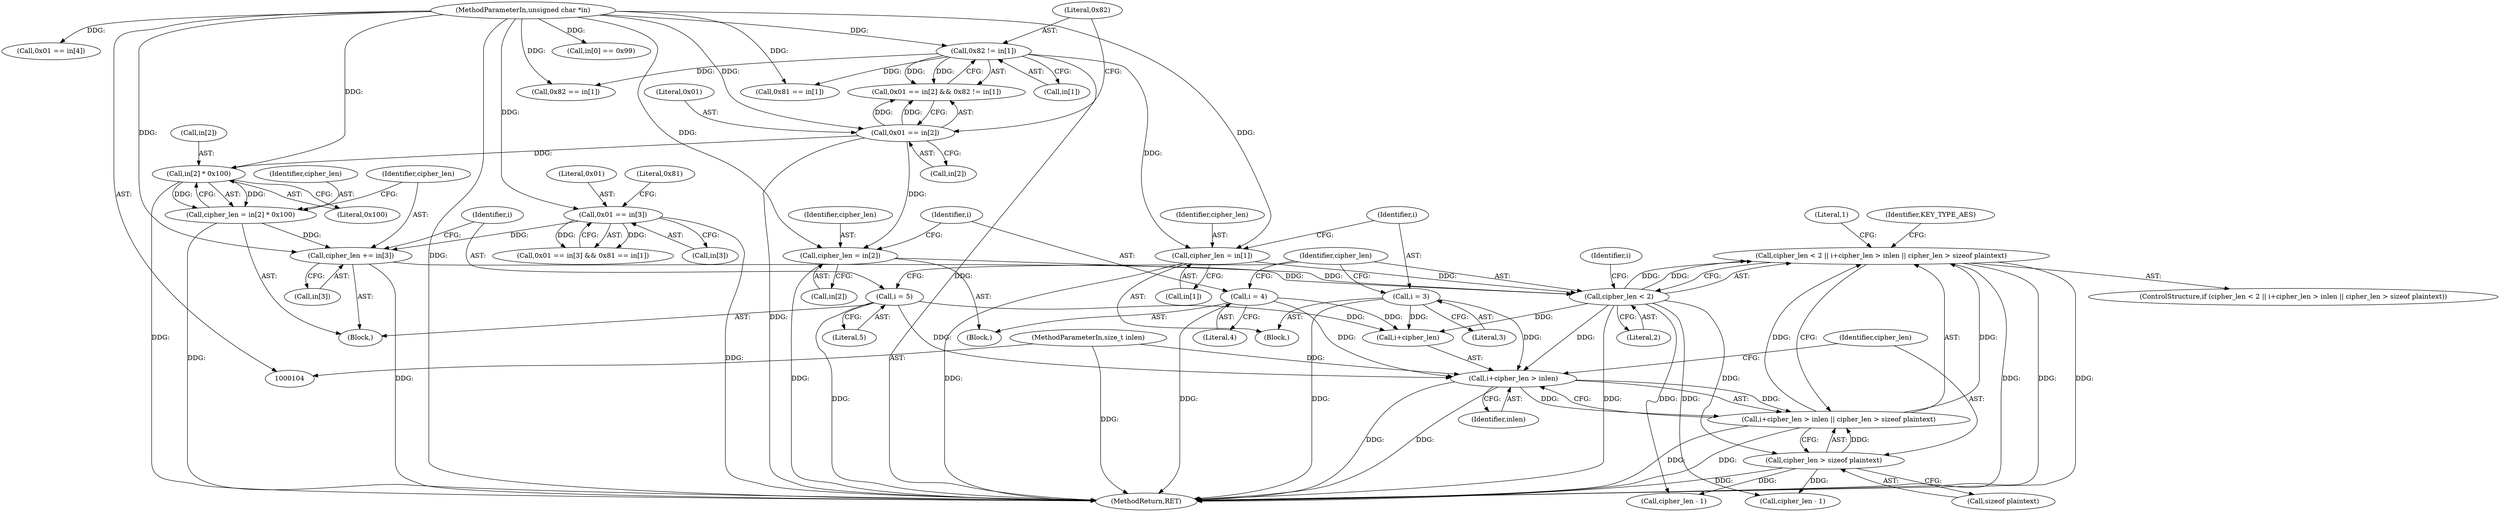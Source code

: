 digraph "0_OpenSC_360e95d45ac4123255a4c796db96337f332160ad#diff-d643a0fa169471dbf2912f4866dc49c5_0@API" {
"1000223" [label="(Call,cipher_len < 2 || i+cipher_len > inlen || cipher_len > sizeof plaintext)"];
"1000224" [label="(Call,cipher_len < 2)"];
"1000158" [label="(Call,cipher_len = in[1])"];
"1000152" [label="(Call,0x82 != in[1])"];
"1000106" [label="(MethodParameterIn,unsigned char *in)"];
"1000209" [label="(Call,cipher_len += in[3])"];
"1000169" [label="(Call,0x01 == in[3])"];
"1000202" [label="(Call,cipher_len = in[2] * 0x100)"];
"1000204" [label="(Call,in[2] * 0x100)"];
"1000147" [label="(Call,0x01 == in[2])"];
"1000180" [label="(Call,cipher_len = in[2])"];
"1000227" [label="(Call,i+cipher_len > inlen || cipher_len > sizeof plaintext)"];
"1000228" [label="(Call,i+cipher_len > inlen)"];
"1000214" [label="(Call,i = 5)"];
"1000163" [label="(Call,i = 3)"];
"1000185" [label="(Call,i = 4)"];
"1000107" [label="(MethodParameterIn,size_t inlen)"];
"1000233" [label="(Call,cipher_len > sizeof plaintext)"];
"1000160" [label="(Call,in[1])"];
"1000138" [label="(Call,in[0] == 0x99)"];
"1000223" [label="(Call,cipher_len < 2 || i+cipher_len > inlen || cipher_len > sizeof plaintext)"];
"1000204" [label="(Call,in[2] * 0x100)"];
"1000153" [label="(Literal,0x82)"];
"1000208" [label="(Literal,0x100)"];
"1000228" [label="(Call,i+cipher_len > inlen)"];
"1000185" [label="(Call,i = 4)"];
"1000157" [label="(Block,)"];
"1000230" [label="(Identifier,i)"];
"1000211" [label="(Call,in[3])"];
"1000187" [label="(Literal,4)"];
"1000179" [label="(Block,)"];
"1000233" [label="(Call,cipher_len > sizeof plaintext)"];
"1000225" [label="(Identifier,cipher_len)"];
"1000216" [label="(Literal,5)"];
"1000147" [label="(Call,0x01 == in[2])"];
"1000148" [label="(Literal,0x01)"];
"1000107" [label="(MethodParameterIn,size_t inlen)"];
"1000158" [label="(Call,cipher_len = in[1])"];
"1000239" [label="(Literal,1)"];
"1000319" [label="(MethodReturn,RET)"];
"1000232" [label="(Identifier,inlen)"];
"1000201" [label="(Block,)"];
"1000106" [label="(MethodParameterIn,unsigned char *in)"];
"1000234" [label="(Identifier,cipher_len)"];
"1000146" [label="(Call,0x01 == in[2] && 0x82 != in[1])"];
"1000180" [label="(Call,cipher_len = in[2])"];
"1000164" [label="(Identifier,i)"];
"1000168" [label="(Call,0x01 == in[3] && 0x81 == in[1])"];
"1000196" [label="(Call,0x82 == in[1])"];
"1000171" [label="(Call,in[3])"];
"1000202" [label="(Call,cipher_len = in[2] * 0x100)"];
"1000242" [label="(Identifier,KEY_TYPE_AES)"];
"1000271" [label="(Call,cipher_len - 1)"];
"1000169" [label="(Call,0x01 == in[3])"];
"1000175" [label="(Literal,0x81)"];
"1000215" [label="(Identifier,i)"];
"1000235" [label="(Call,sizeof plaintext)"];
"1000205" [label="(Call,in[2])"];
"1000209" [label="(Call,cipher_len += in[3])"];
"1000214" [label="(Call,i = 5)"];
"1000174" [label="(Call,0x81 == in[1])"];
"1000227" [label="(Call,i+cipher_len > inlen || cipher_len > sizeof plaintext)"];
"1000181" [label="(Identifier,cipher_len)"];
"1000210" [label="(Identifier,cipher_len)"];
"1000149" [label="(Call,in[2])"];
"1000159" [label="(Identifier,cipher_len)"];
"1000256" [label="(Call,cipher_len - 1)"];
"1000226" [label="(Literal,2)"];
"1000229" [label="(Call,i+cipher_len)"];
"1000163" [label="(Call,i = 3)"];
"1000224" [label="(Call,cipher_len < 2)"];
"1000154" [label="(Call,in[1])"];
"1000182" [label="(Call,in[2])"];
"1000203" [label="(Identifier,cipher_len)"];
"1000152" [label="(Call,0x82 != in[1])"];
"1000165" [label="(Literal,3)"];
"1000191" [label="(Call,0x01 == in[4])"];
"1000170" [label="(Literal,0x01)"];
"1000186" [label="(Identifier,i)"];
"1000222" [label="(ControlStructure,if (cipher_len < 2 || i+cipher_len > inlen || cipher_len > sizeof plaintext))"];
"1000223" -> "1000222"  [label="AST: "];
"1000223" -> "1000224"  [label="CFG: "];
"1000223" -> "1000227"  [label="CFG: "];
"1000224" -> "1000223"  [label="AST: "];
"1000227" -> "1000223"  [label="AST: "];
"1000239" -> "1000223"  [label="CFG: "];
"1000242" -> "1000223"  [label="CFG: "];
"1000223" -> "1000319"  [label="DDG: "];
"1000223" -> "1000319"  [label="DDG: "];
"1000223" -> "1000319"  [label="DDG: "];
"1000224" -> "1000223"  [label="DDG: "];
"1000224" -> "1000223"  [label="DDG: "];
"1000227" -> "1000223"  [label="DDG: "];
"1000227" -> "1000223"  [label="DDG: "];
"1000224" -> "1000226"  [label="CFG: "];
"1000225" -> "1000224"  [label="AST: "];
"1000226" -> "1000224"  [label="AST: "];
"1000230" -> "1000224"  [label="CFG: "];
"1000224" -> "1000319"  [label="DDG: "];
"1000158" -> "1000224"  [label="DDG: "];
"1000209" -> "1000224"  [label="DDG: "];
"1000180" -> "1000224"  [label="DDG: "];
"1000224" -> "1000228"  [label="DDG: "];
"1000224" -> "1000229"  [label="DDG: "];
"1000224" -> "1000233"  [label="DDG: "];
"1000224" -> "1000256"  [label="DDG: "];
"1000224" -> "1000271"  [label="DDG: "];
"1000158" -> "1000157"  [label="AST: "];
"1000158" -> "1000160"  [label="CFG: "];
"1000159" -> "1000158"  [label="AST: "];
"1000160" -> "1000158"  [label="AST: "];
"1000164" -> "1000158"  [label="CFG: "];
"1000158" -> "1000319"  [label="DDG: "];
"1000152" -> "1000158"  [label="DDG: "];
"1000106" -> "1000158"  [label="DDG: "];
"1000152" -> "1000146"  [label="AST: "];
"1000152" -> "1000154"  [label="CFG: "];
"1000153" -> "1000152"  [label="AST: "];
"1000154" -> "1000152"  [label="AST: "];
"1000146" -> "1000152"  [label="CFG: "];
"1000152" -> "1000319"  [label="DDG: "];
"1000152" -> "1000146"  [label="DDG: "];
"1000152" -> "1000146"  [label="DDG: "];
"1000106" -> "1000152"  [label="DDG: "];
"1000152" -> "1000174"  [label="DDG: "];
"1000152" -> "1000196"  [label="DDG: "];
"1000106" -> "1000104"  [label="AST: "];
"1000106" -> "1000319"  [label="DDG: "];
"1000106" -> "1000138"  [label="DDG: "];
"1000106" -> "1000147"  [label="DDG: "];
"1000106" -> "1000169"  [label="DDG: "];
"1000106" -> "1000174"  [label="DDG: "];
"1000106" -> "1000180"  [label="DDG: "];
"1000106" -> "1000191"  [label="DDG: "];
"1000106" -> "1000196"  [label="DDG: "];
"1000106" -> "1000204"  [label="DDG: "];
"1000106" -> "1000209"  [label="DDG: "];
"1000209" -> "1000201"  [label="AST: "];
"1000209" -> "1000211"  [label="CFG: "];
"1000210" -> "1000209"  [label="AST: "];
"1000211" -> "1000209"  [label="AST: "];
"1000215" -> "1000209"  [label="CFG: "];
"1000209" -> "1000319"  [label="DDG: "];
"1000169" -> "1000209"  [label="DDG: "];
"1000202" -> "1000209"  [label="DDG: "];
"1000169" -> "1000168"  [label="AST: "];
"1000169" -> "1000171"  [label="CFG: "];
"1000170" -> "1000169"  [label="AST: "];
"1000171" -> "1000169"  [label="AST: "];
"1000175" -> "1000169"  [label="CFG: "];
"1000168" -> "1000169"  [label="CFG: "];
"1000169" -> "1000319"  [label="DDG: "];
"1000169" -> "1000168"  [label="DDG: "];
"1000169" -> "1000168"  [label="DDG: "];
"1000202" -> "1000201"  [label="AST: "];
"1000202" -> "1000204"  [label="CFG: "];
"1000203" -> "1000202"  [label="AST: "];
"1000204" -> "1000202"  [label="AST: "];
"1000210" -> "1000202"  [label="CFG: "];
"1000202" -> "1000319"  [label="DDG: "];
"1000204" -> "1000202"  [label="DDG: "];
"1000204" -> "1000202"  [label="DDG: "];
"1000204" -> "1000208"  [label="CFG: "];
"1000205" -> "1000204"  [label="AST: "];
"1000208" -> "1000204"  [label="AST: "];
"1000204" -> "1000319"  [label="DDG: "];
"1000147" -> "1000204"  [label="DDG: "];
"1000147" -> "1000146"  [label="AST: "];
"1000147" -> "1000149"  [label="CFG: "];
"1000148" -> "1000147"  [label="AST: "];
"1000149" -> "1000147"  [label="AST: "];
"1000153" -> "1000147"  [label="CFG: "];
"1000146" -> "1000147"  [label="CFG: "];
"1000147" -> "1000319"  [label="DDG: "];
"1000147" -> "1000146"  [label="DDG: "];
"1000147" -> "1000146"  [label="DDG: "];
"1000147" -> "1000180"  [label="DDG: "];
"1000180" -> "1000179"  [label="AST: "];
"1000180" -> "1000182"  [label="CFG: "];
"1000181" -> "1000180"  [label="AST: "];
"1000182" -> "1000180"  [label="AST: "];
"1000186" -> "1000180"  [label="CFG: "];
"1000180" -> "1000319"  [label="DDG: "];
"1000227" -> "1000228"  [label="CFG: "];
"1000227" -> "1000233"  [label="CFG: "];
"1000228" -> "1000227"  [label="AST: "];
"1000233" -> "1000227"  [label="AST: "];
"1000227" -> "1000319"  [label="DDG: "];
"1000227" -> "1000319"  [label="DDG: "];
"1000228" -> "1000227"  [label="DDG: "];
"1000228" -> "1000227"  [label="DDG: "];
"1000233" -> "1000227"  [label="DDG: "];
"1000228" -> "1000232"  [label="CFG: "];
"1000229" -> "1000228"  [label="AST: "];
"1000232" -> "1000228"  [label="AST: "];
"1000234" -> "1000228"  [label="CFG: "];
"1000228" -> "1000319"  [label="DDG: "];
"1000228" -> "1000319"  [label="DDG: "];
"1000214" -> "1000228"  [label="DDG: "];
"1000163" -> "1000228"  [label="DDG: "];
"1000185" -> "1000228"  [label="DDG: "];
"1000107" -> "1000228"  [label="DDG: "];
"1000214" -> "1000201"  [label="AST: "];
"1000214" -> "1000216"  [label="CFG: "];
"1000215" -> "1000214"  [label="AST: "];
"1000216" -> "1000214"  [label="AST: "];
"1000225" -> "1000214"  [label="CFG: "];
"1000214" -> "1000319"  [label="DDG: "];
"1000214" -> "1000229"  [label="DDG: "];
"1000163" -> "1000157"  [label="AST: "];
"1000163" -> "1000165"  [label="CFG: "];
"1000164" -> "1000163"  [label="AST: "];
"1000165" -> "1000163"  [label="AST: "];
"1000225" -> "1000163"  [label="CFG: "];
"1000163" -> "1000319"  [label="DDG: "];
"1000163" -> "1000229"  [label="DDG: "];
"1000185" -> "1000179"  [label="AST: "];
"1000185" -> "1000187"  [label="CFG: "];
"1000186" -> "1000185"  [label="AST: "];
"1000187" -> "1000185"  [label="AST: "];
"1000225" -> "1000185"  [label="CFG: "];
"1000185" -> "1000319"  [label="DDG: "];
"1000185" -> "1000229"  [label="DDG: "];
"1000107" -> "1000104"  [label="AST: "];
"1000107" -> "1000319"  [label="DDG: "];
"1000233" -> "1000235"  [label="CFG: "];
"1000234" -> "1000233"  [label="AST: "];
"1000235" -> "1000233"  [label="AST: "];
"1000233" -> "1000319"  [label="DDG: "];
"1000233" -> "1000256"  [label="DDG: "];
"1000233" -> "1000271"  [label="DDG: "];
}
